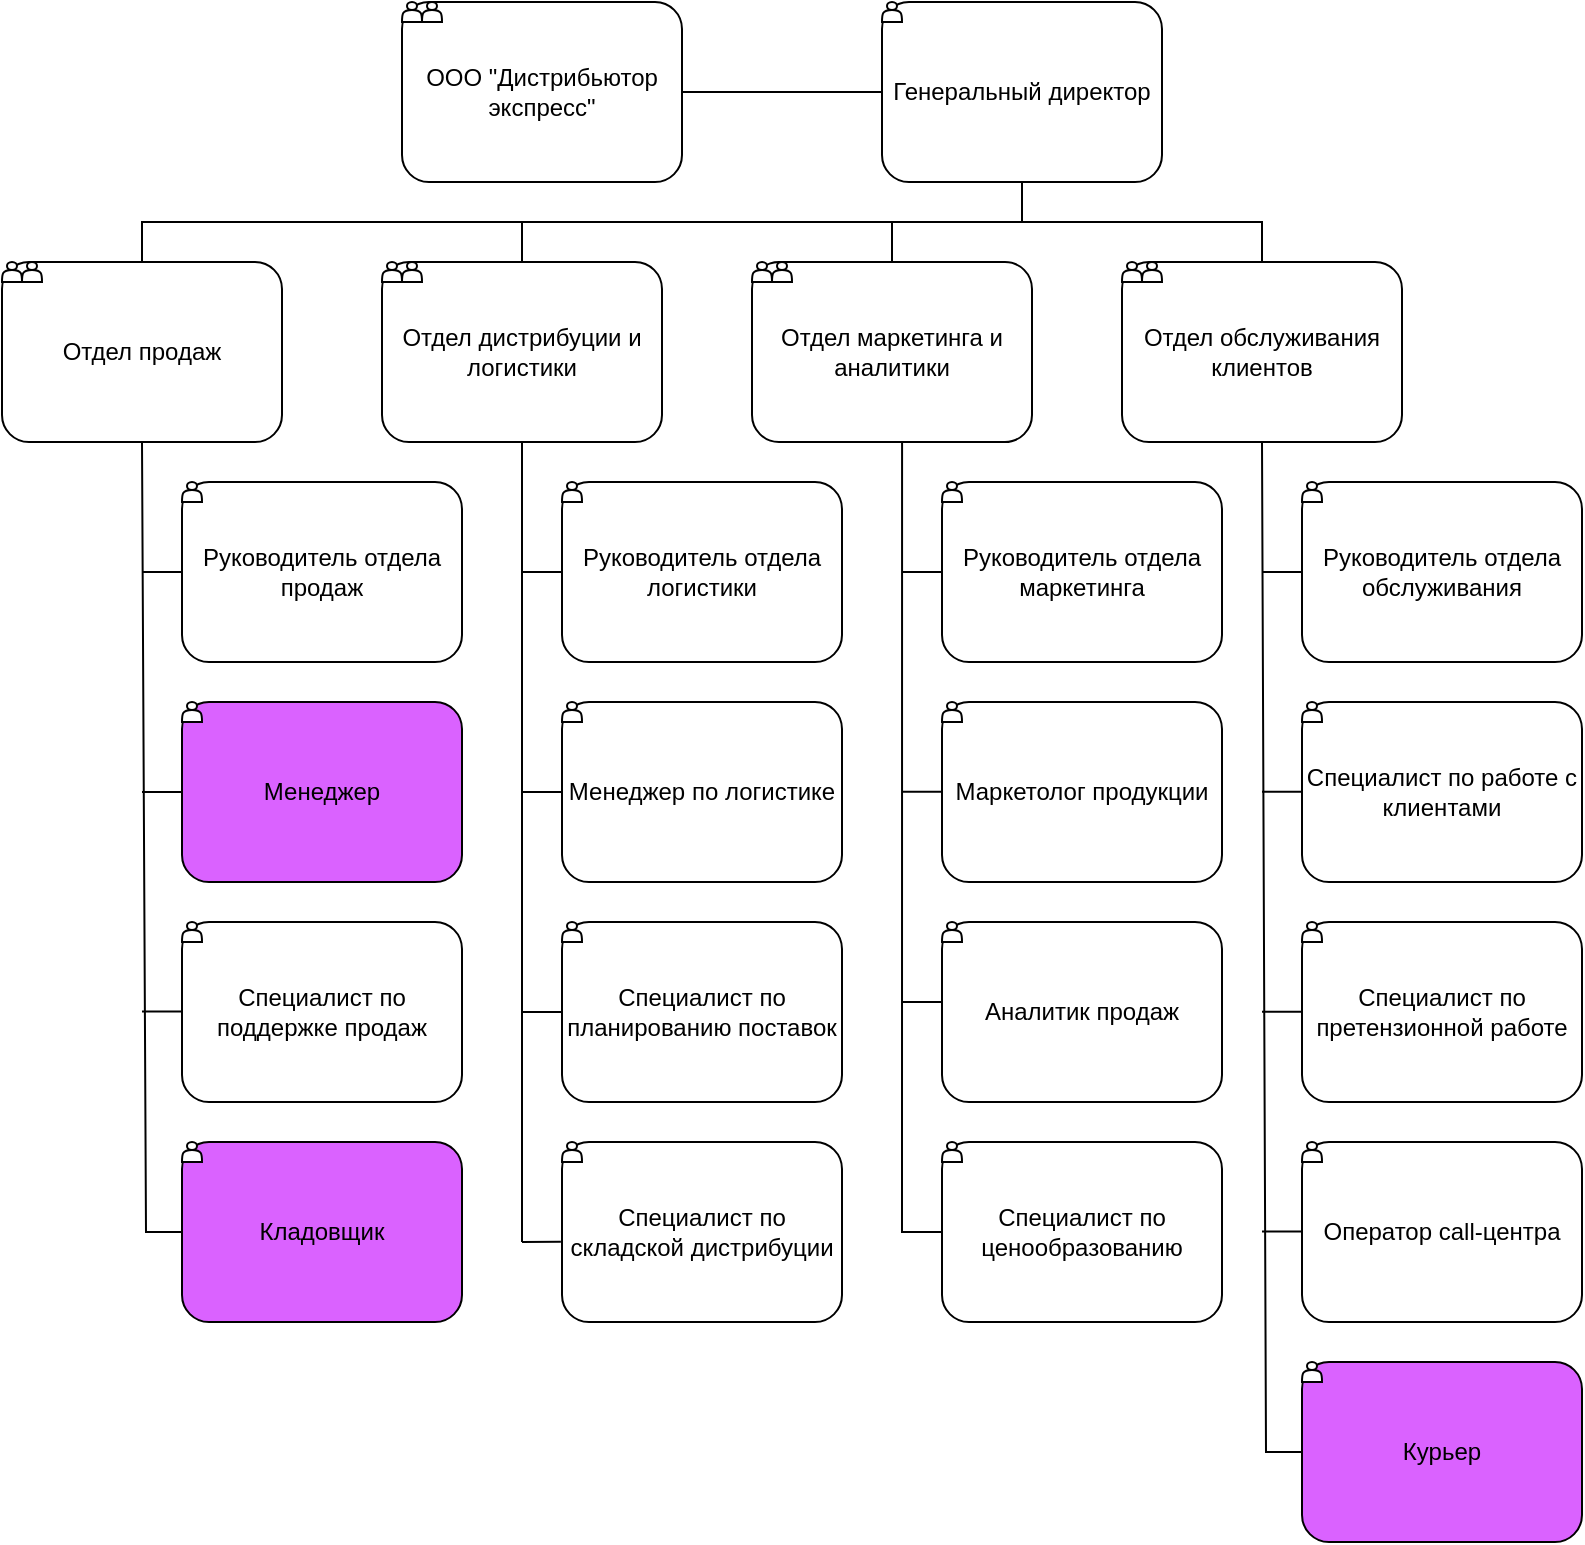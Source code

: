 <mxfile version="28.2.5">
  <diagram name="Страница — 1" id="c6xEdB5K4qL8h1SHKxz1">
    <mxGraphModel dx="1753" dy="818" grid="1" gridSize="10" guides="1" tooltips="1" connect="1" arrows="1" fold="1" page="1" pageScale="1" pageWidth="827" pageHeight="1169" math="0" shadow="0">
      <root>
        <mxCell id="0" />
        <mxCell id="1" parent="0" />
        <mxCell id="CNhippC-PvLOj3uCZCu6-1" value="&lt;div style=&quot;&quot;&gt;&lt;span style=&quot;background-color: transparent; color: light-dark(rgb(0, 0, 0), rgb(255, 255, 255));&quot;&gt;ООО &quot;Дистрибьютор экспресс&quot;&lt;/span&gt;&lt;/div&gt;" style="rounded=1;whiteSpace=wrap;html=1;align=center;" vertex="1" parent="1">
          <mxGeometry x="218" y="80" width="140" height="90" as="geometry" />
        </mxCell>
        <mxCell id="CNhippC-PvLOj3uCZCu6-2" value="" style="shape=actor;whiteSpace=wrap;html=1;" vertex="1" parent="1">
          <mxGeometry x="218" y="80" width="10" height="10" as="geometry" />
        </mxCell>
        <mxCell id="CNhippC-PvLOj3uCZCu6-3" value="&lt;div style=&quot;&quot;&gt;&lt;span style=&quot;background-color: transparent; color: light-dark(rgb(0, 0, 0), rgb(255, 255, 255));&quot;&gt;Генеральный директор&lt;/span&gt;&lt;/div&gt;" style="rounded=1;whiteSpace=wrap;html=1;align=center;" vertex="1" parent="1">
          <mxGeometry x="458" y="80" width="140" height="90" as="geometry" />
        </mxCell>
        <mxCell id="CNhippC-PvLOj3uCZCu6-4" value="" style="shape=actor;whiteSpace=wrap;html=1;" vertex="1" parent="1">
          <mxGeometry x="458" y="80" width="10" height="10" as="geometry" />
        </mxCell>
        <mxCell id="CNhippC-PvLOj3uCZCu6-6" value="" style="endArrow=none;html=1;rounded=0;exitX=1;exitY=0.5;exitDx=0;exitDy=0;entryX=0;entryY=0.5;entryDx=0;entryDy=0;" edge="1" parent="1" source="CNhippC-PvLOj3uCZCu6-1" target="CNhippC-PvLOj3uCZCu6-3">
          <mxGeometry width="50" height="50" relative="1" as="geometry">
            <mxPoint x="398" y="250" as="sourcePoint" />
            <mxPoint x="448" y="200" as="targetPoint" />
          </mxGeometry>
        </mxCell>
        <mxCell id="CNhippC-PvLOj3uCZCu6-7" value="" style="shape=actor;whiteSpace=wrap;html=1;" vertex="1" parent="1">
          <mxGeometry x="228" y="80" width="10" height="10" as="geometry" />
        </mxCell>
        <mxCell id="CNhippC-PvLOj3uCZCu6-9" value="&lt;div style=&quot;&quot;&gt;&lt;span style=&quot;background-color: transparent; color: light-dark(rgb(0, 0, 0), rgb(255, 255, 255));&quot;&gt;Отдел продаж&lt;/span&gt;&lt;/div&gt;" style="rounded=1;whiteSpace=wrap;html=1;align=center;" vertex="1" parent="1">
          <mxGeometry x="18" y="210" width="140" height="90" as="geometry" />
        </mxCell>
        <mxCell id="CNhippC-PvLOj3uCZCu6-10" value="" style="shape=actor;whiteSpace=wrap;html=1;" vertex="1" parent="1">
          <mxGeometry x="18" y="210" width="10" height="10" as="geometry" />
        </mxCell>
        <mxCell id="CNhippC-PvLOj3uCZCu6-11" value="" style="shape=actor;whiteSpace=wrap;html=1;" vertex="1" parent="1">
          <mxGeometry x="28" y="210" width="10" height="10" as="geometry" />
        </mxCell>
        <mxCell id="CNhippC-PvLOj3uCZCu6-12" value="&lt;div style=&quot;&quot;&gt;Руководитель отдела продаж&lt;/div&gt;" style="rounded=1;whiteSpace=wrap;html=1;align=center;" vertex="1" parent="1">
          <mxGeometry x="108" y="320" width="140" height="90" as="geometry" />
        </mxCell>
        <mxCell id="CNhippC-PvLOj3uCZCu6-13" value="" style="shape=actor;whiteSpace=wrap;html=1;" vertex="1" parent="1">
          <mxGeometry x="108" y="320" width="10" height="10" as="geometry" />
        </mxCell>
        <mxCell id="CNhippC-PvLOj3uCZCu6-14" value="&lt;div style=&quot;&quot;&gt;Менеджер&lt;/div&gt;" style="rounded=1;whiteSpace=wrap;html=1;align=center;fillColor=#DA62FF;" vertex="1" parent="1">
          <mxGeometry x="108" y="430" width="140" height="90" as="geometry" />
        </mxCell>
        <mxCell id="CNhippC-PvLOj3uCZCu6-15" value="" style="shape=actor;whiteSpace=wrap;html=1;" vertex="1" parent="1">
          <mxGeometry x="108" y="430" width="10" height="10" as="geometry" />
        </mxCell>
        <mxCell id="CNhippC-PvLOj3uCZCu6-16" value="&lt;div style=&quot;&quot;&gt;Специалист по поддержке продаж&lt;/div&gt;" style="rounded=1;whiteSpace=wrap;html=1;align=center;" vertex="1" parent="1">
          <mxGeometry x="108" y="540" width="140" height="90" as="geometry" />
        </mxCell>
        <mxCell id="CNhippC-PvLOj3uCZCu6-17" value="" style="shape=actor;whiteSpace=wrap;html=1;" vertex="1" parent="1">
          <mxGeometry x="108" y="540" width="10" height="10" as="geometry" />
        </mxCell>
        <mxCell id="CNhippC-PvLOj3uCZCu6-18" value="" style="endArrow=none;html=1;rounded=0;entryX=0.5;entryY=1;entryDx=0;entryDy=0;exitX=0.5;exitY=0;exitDx=0;exitDy=0;" edge="1" parent="1" source="CNhippC-PvLOj3uCZCu6-9" target="CNhippC-PvLOj3uCZCu6-3">
          <mxGeometry width="50" height="50" relative="1" as="geometry">
            <mxPoint x="88" y="190" as="sourcePoint" />
            <mxPoint x="288" y="250" as="targetPoint" />
            <Array as="points">
              <mxPoint x="88" y="190" />
              <mxPoint x="528" y="190" />
            </Array>
          </mxGeometry>
        </mxCell>
        <mxCell id="CNhippC-PvLOj3uCZCu6-19" value="" style="endArrow=none;html=1;rounded=0;entryX=0.5;entryY=1;entryDx=0;entryDy=0;exitX=0;exitY=0.5;exitDx=0;exitDy=0;" edge="1" parent="1" source="CNhippC-PvLOj3uCZCu6-79" target="CNhippC-PvLOj3uCZCu6-9">
          <mxGeometry width="50" height="50" relative="1" as="geometry">
            <mxPoint x="58" y="550" as="sourcePoint" />
            <mxPoint x="288" y="270" as="targetPoint" />
            <Array as="points">
              <mxPoint x="90" y="695" />
            </Array>
          </mxGeometry>
        </mxCell>
        <mxCell id="CNhippC-PvLOj3uCZCu6-20" value="" style="endArrow=none;html=1;rounded=0;entryX=0;entryY=0.5;entryDx=0;entryDy=0;" edge="1" parent="1" target="CNhippC-PvLOj3uCZCu6-12">
          <mxGeometry width="50" height="50" relative="1" as="geometry">
            <mxPoint x="88" y="365" as="sourcePoint" />
            <mxPoint x="388" y="340" as="targetPoint" />
          </mxGeometry>
        </mxCell>
        <mxCell id="CNhippC-PvLOj3uCZCu6-21" value="" style="endArrow=none;html=1;rounded=0;exitX=0;exitY=0.5;exitDx=0;exitDy=0;" edge="1" parent="1" source="CNhippC-PvLOj3uCZCu6-14">
          <mxGeometry width="50" height="50" relative="1" as="geometry">
            <mxPoint x="378" y="530" as="sourcePoint" />
            <mxPoint x="88" y="475" as="targetPoint" />
          </mxGeometry>
        </mxCell>
        <mxCell id="CNhippC-PvLOj3uCZCu6-23" value="&lt;div style=&quot;&quot;&gt;&lt;span style=&quot;background-color: transparent; color: light-dark(rgb(0, 0, 0), rgb(255, 255, 255));&quot;&gt;Отдел дистрибуции и логистики&lt;/span&gt;&lt;/div&gt;" style="rounded=1;whiteSpace=wrap;html=1;align=center;" vertex="1" parent="1">
          <mxGeometry x="208" y="210" width="140" height="90" as="geometry" />
        </mxCell>
        <mxCell id="CNhippC-PvLOj3uCZCu6-24" value="" style="shape=actor;whiteSpace=wrap;html=1;" vertex="1" parent="1">
          <mxGeometry x="208" y="210" width="10" height="10" as="geometry" />
        </mxCell>
        <mxCell id="CNhippC-PvLOj3uCZCu6-25" value="" style="shape=actor;whiteSpace=wrap;html=1;" vertex="1" parent="1">
          <mxGeometry x="218" y="210" width="10" height="10" as="geometry" />
        </mxCell>
        <mxCell id="CNhippC-PvLOj3uCZCu6-26" value="" style="endArrow=none;html=1;rounded=0;entryX=0.5;entryY=0;entryDx=0;entryDy=0;" edge="1" parent="1" target="CNhippC-PvLOj3uCZCu6-23">
          <mxGeometry width="50" height="50" relative="1" as="geometry">
            <mxPoint x="278" y="190" as="sourcePoint" />
            <mxPoint x="428" y="220" as="targetPoint" />
          </mxGeometry>
        </mxCell>
        <mxCell id="CNhippC-PvLOj3uCZCu6-27" value="&lt;div style=&quot;&quot;&gt;Руководитель отдела логистики&lt;/div&gt;" style="rounded=1;whiteSpace=wrap;html=1;align=center;" vertex="1" parent="1">
          <mxGeometry x="298" y="320" width="140" height="90" as="geometry" />
        </mxCell>
        <mxCell id="CNhippC-PvLOj3uCZCu6-28" value="" style="shape=actor;whiteSpace=wrap;html=1;" vertex="1" parent="1">
          <mxGeometry x="298" y="320" width="10" height="10" as="geometry" />
        </mxCell>
        <mxCell id="CNhippC-PvLOj3uCZCu6-29" value="&lt;div style=&quot;&quot;&gt;Менеджер по логистике&lt;/div&gt;" style="rounded=1;whiteSpace=wrap;html=1;align=center;" vertex="1" parent="1">
          <mxGeometry x="298" y="430" width="140" height="90" as="geometry" />
        </mxCell>
        <mxCell id="CNhippC-PvLOj3uCZCu6-30" value="" style="shape=actor;whiteSpace=wrap;html=1;" vertex="1" parent="1">
          <mxGeometry x="298" y="430" width="10" height="10" as="geometry" />
        </mxCell>
        <mxCell id="CNhippC-PvLOj3uCZCu6-31" value="&lt;div style=&quot;&quot;&gt;Специалист по планированию поставок&lt;/div&gt;" style="rounded=1;whiteSpace=wrap;html=1;align=center;" vertex="1" parent="1">
          <mxGeometry x="298" y="540" width="140" height="90" as="geometry" />
        </mxCell>
        <mxCell id="CNhippC-PvLOj3uCZCu6-32" value="" style="shape=actor;whiteSpace=wrap;html=1;" vertex="1" parent="1">
          <mxGeometry x="298" y="540" width="10" height="10" as="geometry" />
        </mxCell>
        <mxCell id="CNhippC-PvLOj3uCZCu6-33" value="" style="endArrow=none;html=1;rounded=0;entryX=0.5;entryY=1;entryDx=0;entryDy=0;exitX=0;exitY=0.5;exitDx=0;exitDy=0;" edge="1" parent="1" source="CNhippC-PvLOj3uCZCu6-31" target="CNhippC-PvLOj3uCZCu6-23">
          <mxGeometry width="50" height="50" relative="1" as="geometry">
            <mxPoint x="448" y="440" as="sourcePoint" />
            <mxPoint x="498" y="390" as="targetPoint" />
            <Array as="points">
              <mxPoint x="278" y="585" />
            </Array>
          </mxGeometry>
        </mxCell>
        <mxCell id="CNhippC-PvLOj3uCZCu6-34" value="" style="endArrow=none;html=1;rounded=0;entryX=0;entryY=0.5;entryDx=0;entryDy=0;" edge="1" parent="1" target="CNhippC-PvLOj3uCZCu6-29">
          <mxGeometry width="50" height="50" relative="1" as="geometry">
            <mxPoint x="278" y="475" as="sourcePoint" />
            <mxPoint x="518" y="340" as="targetPoint" />
          </mxGeometry>
        </mxCell>
        <mxCell id="CNhippC-PvLOj3uCZCu6-35" value="" style="endArrow=none;html=1;rounded=0;entryX=0;entryY=0.5;entryDx=0;entryDy=0;" edge="1" parent="1" target="CNhippC-PvLOj3uCZCu6-27">
          <mxGeometry width="50" height="50" relative="1" as="geometry">
            <mxPoint x="278" y="365" as="sourcePoint" />
            <mxPoint x="568" y="300" as="targetPoint" />
          </mxGeometry>
        </mxCell>
        <mxCell id="CNhippC-PvLOj3uCZCu6-36" value="&lt;div style=&quot;&quot;&gt;Руководитель отдела маркетинга&lt;/div&gt;" style="rounded=1;whiteSpace=wrap;html=1;align=center;" vertex="1" parent="1">
          <mxGeometry x="488" y="320" width="140" height="90" as="geometry" />
        </mxCell>
        <mxCell id="CNhippC-PvLOj3uCZCu6-37" value="" style="shape=actor;whiteSpace=wrap;html=1;" vertex="1" parent="1">
          <mxGeometry x="488" y="320" width="10" height="10" as="geometry" />
        </mxCell>
        <mxCell id="CNhippC-PvLOj3uCZCu6-38" value="&lt;div style=&quot;&quot;&gt;&lt;span style=&quot;background-color: transparent; color: light-dark(rgb(0, 0, 0), rgb(255, 255, 255));&quot;&gt;Отдел маркетинга и аналитики&lt;/span&gt;&lt;/div&gt;" style="rounded=1;whiteSpace=wrap;html=1;align=center;" vertex="1" parent="1">
          <mxGeometry x="393" y="210" width="140" height="90" as="geometry" />
        </mxCell>
        <mxCell id="CNhippC-PvLOj3uCZCu6-39" value="" style="shape=actor;whiteSpace=wrap;html=1;" vertex="1" parent="1">
          <mxGeometry x="393" y="210" width="10" height="10" as="geometry" />
        </mxCell>
        <mxCell id="CNhippC-PvLOj3uCZCu6-40" value="" style="shape=actor;whiteSpace=wrap;html=1;" vertex="1" parent="1">
          <mxGeometry x="403" y="210" width="10" height="10" as="geometry" />
        </mxCell>
        <mxCell id="CNhippC-PvLOj3uCZCu6-41" value="&lt;div style=&quot;&quot;&gt;Маркетолог продукции&lt;/div&gt;" style="rounded=1;whiteSpace=wrap;html=1;align=center;" vertex="1" parent="1">
          <mxGeometry x="488" y="430" width="140" height="90" as="geometry" />
        </mxCell>
        <mxCell id="CNhippC-PvLOj3uCZCu6-42" value="" style="shape=actor;whiteSpace=wrap;html=1;" vertex="1" parent="1">
          <mxGeometry x="488" y="430" width="10" height="10" as="geometry" />
        </mxCell>
        <mxCell id="CNhippC-PvLOj3uCZCu6-43" value="" style="endArrow=none;html=1;rounded=0;entryX=0.536;entryY=1;entryDx=0;entryDy=0;exitX=0;exitY=0.5;exitDx=0;exitDy=0;entryPerimeter=0;" edge="1" parent="1" source="CNhippC-PvLOj3uCZCu6-50" target="CNhippC-PvLOj3uCZCu6-38">
          <mxGeometry width="50" height="50" relative="1" as="geometry">
            <mxPoint x="678" y="320" as="sourcePoint" />
            <mxPoint x="728" y="270" as="targetPoint" />
            <Array as="points">
              <mxPoint x="468" y="695" />
            </Array>
          </mxGeometry>
        </mxCell>
        <mxCell id="CNhippC-PvLOj3uCZCu6-44" value="&lt;div style=&quot;&quot;&gt;Специалист по складской дистрибуции&lt;/div&gt;" style="rounded=1;whiteSpace=wrap;html=1;align=center;" vertex="1" parent="1">
          <mxGeometry x="298" y="650" width="140" height="90" as="geometry" />
        </mxCell>
        <mxCell id="CNhippC-PvLOj3uCZCu6-45" value="" style="shape=actor;whiteSpace=wrap;html=1;" vertex="1" parent="1">
          <mxGeometry x="298" y="650" width="10" height="10" as="geometry" />
        </mxCell>
        <mxCell id="CNhippC-PvLOj3uCZCu6-46" value="" style="endArrow=none;html=1;rounded=0;entryX=-0.004;entryY=0.554;entryDx=0;entryDy=0;entryPerimeter=0;" edge="1" parent="1" target="CNhippC-PvLOj3uCZCu6-44">
          <mxGeometry width="50" height="50" relative="1" as="geometry">
            <mxPoint x="278" y="700" as="sourcePoint" />
            <mxPoint x="248" y="730" as="targetPoint" />
            <Array as="points" />
          </mxGeometry>
        </mxCell>
        <mxCell id="CNhippC-PvLOj3uCZCu6-47" value="" style="endArrow=none;html=1;rounded=0;" edge="1" parent="1">
          <mxGeometry width="50" height="50" relative="1" as="geometry">
            <mxPoint x="278" y="580" as="sourcePoint" />
            <mxPoint x="278" y="700" as="targetPoint" />
          </mxGeometry>
        </mxCell>
        <mxCell id="CNhippC-PvLOj3uCZCu6-48" value="&lt;div style=&quot;&quot;&gt;Аналитик продаж&lt;/div&gt;" style="rounded=1;whiteSpace=wrap;html=1;align=center;" vertex="1" parent="1">
          <mxGeometry x="488" y="540" width="140" height="90" as="geometry" />
        </mxCell>
        <mxCell id="CNhippC-PvLOj3uCZCu6-49" value="" style="shape=actor;whiteSpace=wrap;html=1;" vertex="1" parent="1">
          <mxGeometry x="488" y="540" width="10" height="10" as="geometry" />
        </mxCell>
        <mxCell id="CNhippC-PvLOj3uCZCu6-50" value="&lt;div style=&quot;&quot;&gt;Специалист по ценообразованию&lt;/div&gt;" style="rounded=1;whiteSpace=wrap;html=1;align=center;" vertex="1" parent="1">
          <mxGeometry x="488" y="650" width="140" height="90" as="geometry" />
        </mxCell>
        <mxCell id="CNhippC-PvLOj3uCZCu6-51" value="" style="shape=actor;whiteSpace=wrap;html=1;" vertex="1" parent="1">
          <mxGeometry x="488" y="650" width="10" height="10" as="geometry" />
        </mxCell>
        <mxCell id="CNhippC-PvLOj3uCZCu6-55" value="&lt;div style=&quot;&quot;&gt;&lt;span style=&quot;background-color: transparent; color: light-dark(rgb(0, 0, 0), rgb(255, 255, 255));&quot;&gt;Отдел обслуживания клиентов&lt;/span&gt;&lt;/div&gt;" style="rounded=1;whiteSpace=wrap;html=1;align=center;" vertex="1" parent="1">
          <mxGeometry x="578" y="210" width="140" height="90" as="geometry" />
        </mxCell>
        <mxCell id="CNhippC-PvLOj3uCZCu6-56" value="" style="shape=actor;whiteSpace=wrap;html=1;" vertex="1" parent="1">
          <mxGeometry x="578" y="210" width="10" height="10" as="geometry" />
        </mxCell>
        <mxCell id="CNhippC-PvLOj3uCZCu6-57" value="" style="shape=actor;whiteSpace=wrap;html=1;" vertex="1" parent="1">
          <mxGeometry x="588" y="210" width="10" height="10" as="geometry" />
        </mxCell>
        <mxCell id="CNhippC-PvLOj3uCZCu6-58" value="&lt;div style=&quot;&quot;&gt;Руководитель отдела обслуживания&lt;/div&gt;" style="rounded=1;whiteSpace=wrap;html=1;align=center;" vertex="1" parent="1">
          <mxGeometry x="668" y="320" width="140" height="90" as="geometry" />
        </mxCell>
        <mxCell id="CNhippC-PvLOj3uCZCu6-59" value="" style="shape=actor;whiteSpace=wrap;html=1;" vertex="1" parent="1">
          <mxGeometry x="668" y="320" width="10" height="10" as="geometry" />
        </mxCell>
        <mxCell id="CNhippC-PvLOj3uCZCu6-60" value="" style="endArrow=none;html=1;rounded=0;entryX=0;entryY=0.5;entryDx=0;entryDy=0;" edge="1" parent="1" target="CNhippC-PvLOj3uCZCu6-58">
          <mxGeometry width="50" height="50" relative="1" as="geometry">
            <mxPoint x="648" y="365" as="sourcePoint" />
            <mxPoint x="698" y="370" as="targetPoint" />
          </mxGeometry>
        </mxCell>
        <mxCell id="CNhippC-PvLOj3uCZCu6-61" value="&lt;div style=&quot;&quot;&gt;Специалист по работе с клиентами&lt;/div&gt;" style="rounded=1;whiteSpace=wrap;html=1;align=center;" vertex="1" parent="1">
          <mxGeometry x="668" y="430" width="140" height="90" as="geometry" />
        </mxCell>
        <mxCell id="CNhippC-PvLOj3uCZCu6-62" value="" style="shape=actor;whiteSpace=wrap;html=1;" vertex="1" parent="1">
          <mxGeometry x="668" y="430" width="10" height="10" as="geometry" />
        </mxCell>
        <mxCell id="CNhippC-PvLOj3uCZCu6-63" value="&lt;div style=&quot;&quot;&gt;Специалист по претензионной работе&lt;/div&gt;" style="rounded=1;whiteSpace=wrap;html=1;align=center;" vertex="1" parent="1">
          <mxGeometry x="668" y="540" width="140" height="90" as="geometry" />
        </mxCell>
        <mxCell id="CNhippC-PvLOj3uCZCu6-64" value="" style="shape=actor;whiteSpace=wrap;html=1;" vertex="1" parent="1">
          <mxGeometry x="668" y="540" width="10" height="10" as="geometry" />
        </mxCell>
        <mxCell id="CNhippC-PvLOj3uCZCu6-65" value="&lt;div style=&quot;&quot;&gt;Оператор call-центра&lt;/div&gt;" style="rounded=1;whiteSpace=wrap;html=1;align=center;" vertex="1" parent="1">
          <mxGeometry x="668" y="650" width="140" height="90" as="geometry" />
        </mxCell>
        <mxCell id="CNhippC-PvLOj3uCZCu6-66" value="" style="shape=actor;whiteSpace=wrap;html=1;" vertex="1" parent="1">
          <mxGeometry x="668" y="650" width="10" height="10" as="geometry" />
        </mxCell>
        <mxCell id="CNhippC-PvLOj3uCZCu6-67" value="" style="endArrow=none;html=1;rounded=0;entryX=0.5;entryY=1;entryDx=0;entryDy=0;exitX=0;exitY=0.5;exitDx=0;exitDy=0;" edge="1" parent="1" source="CNhippC-PvLOj3uCZCu6-83" target="CNhippC-PvLOj3uCZCu6-55">
          <mxGeometry width="50" height="50" relative="1" as="geometry">
            <mxPoint x="738" y="310" as="sourcePoint" />
            <mxPoint x="788" y="260" as="targetPoint" />
            <Array as="points">
              <mxPoint x="650" y="805" />
            </Array>
          </mxGeometry>
        </mxCell>
        <mxCell id="CNhippC-PvLOj3uCZCu6-68" value="" style="endArrow=none;html=1;rounded=0;exitX=0.5;exitY=0;exitDx=0;exitDy=0;" edge="1" parent="1" source="CNhippC-PvLOj3uCZCu6-38">
          <mxGeometry width="50" height="50" relative="1" as="geometry">
            <mxPoint x="688" y="160" as="sourcePoint" />
            <mxPoint x="463" y="190" as="targetPoint" />
          </mxGeometry>
        </mxCell>
        <mxCell id="CNhippC-PvLOj3uCZCu6-69" value="" style="endArrow=none;html=1;rounded=0;entryX=0.5;entryY=1;entryDx=0;entryDy=0;exitX=0.5;exitY=0;exitDx=0;exitDy=0;" edge="1" parent="1" source="CNhippC-PvLOj3uCZCu6-55" target="CNhippC-PvLOj3uCZCu6-3">
          <mxGeometry width="50" height="50" relative="1" as="geometry">
            <mxPoint x="718" y="200" as="sourcePoint" />
            <mxPoint x="768" y="150" as="targetPoint" />
            <Array as="points">
              <mxPoint x="648" y="190" />
              <mxPoint x="528" y="190" />
            </Array>
          </mxGeometry>
        </mxCell>
        <mxCell id="CNhippC-PvLOj3uCZCu6-72" value="" style="endArrow=none;html=1;rounded=0;entryX=0;entryY=0.5;entryDx=0;entryDy=0;" edge="1" parent="1" target="CNhippC-PvLOj3uCZCu6-36">
          <mxGeometry width="50" height="50" relative="1" as="geometry">
            <mxPoint x="468" y="365" as="sourcePoint" />
            <mxPoint x="508" y="360" as="targetPoint" />
          </mxGeometry>
        </mxCell>
        <mxCell id="CNhippC-PvLOj3uCZCu6-73" value="" style="endArrow=none;html=1;rounded=0;entryX=0;entryY=0.5;entryDx=0;entryDy=0;" edge="1" parent="1">
          <mxGeometry width="50" height="50" relative="1" as="geometry">
            <mxPoint x="468" y="474.86" as="sourcePoint" />
            <mxPoint x="488" y="474.86" as="targetPoint" />
          </mxGeometry>
        </mxCell>
        <mxCell id="CNhippC-PvLOj3uCZCu6-74" value="" style="endArrow=none;html=1;rounded=0;entryX=0;entryY=0.5;entryDx=0;entryDy=0;" edge="1" parent="1">
          <mxGeometry width="50" height="50" relative="1" as="geometry">
            <mxPoint x="468" y="580" as="sourcePoint" />
            <mxPoint x="488" y="580" as="targetPoint" />
          </mxGeometry>
        </mxCell>
        <mxCell id="CNhippC-PvLOj3uCZCu6-75" value="" style="endArrow=none;html=1;rounded=0;entryX=0;entryY=0.5;entryDx=0;entryDy=0;" edge="1" parent="1">
          <mxGeometry width="50" height="50" relative="1" as="geometry">
            <mxPoint x="648" y="474.86" as="sourcePoint" />
            <mxPoint x="668" y="474.86" as="targetPoint" />
          </mxGeometry>
        </mxCell>
        <mxCell id="CNhippC-PvLOj3uCZCu6-76" value="" style="endArrow=none;html=1;rounded=0;entryX=0;entryY=0.5;entryDx=0;entryDy=0;" edge="1" parent="1">
          <mxGeometry width="50" height="50" relative="1" as="geometry">
            <mxPoint x="648" y="584.86" as="sourcePoint" />
            <mxPoint x="668" y="584.86" as="targetPoint" />
          </mxGeometry>
        </mxCell>
        <mxCell id="CNhippC-PvLOj3uCZCu6-79" value="&lt;div style=&quot;&quot;&gt;Кладовщик&lt;/div&gt;" style="rounded=1;whiteSpace=wrap;html=1;align=center;fillColor=#DA62FF;" vertex="1" parent="1">
          <mxGeometry x="108" y="650" width="140" height="90" as="geometry" />
        </mxCell>
        <mxCell id="CNhippC-PvLOj3uCZCu6-81" value="" style="endArrow=none;html=1;rounded=0;exitX=0;exitY=0.5;exitDx=0;exitDy=0;" edge="1" parent="1">
          <mxGeometry width="50" height="50" relative="1" as="geometry">
            <mxPoint x="108" y="584.78" as="sourcePoint" />
            <mxPoint x="88" y="584.78" as="targetPoint" />
          </mxGeometry>
        </mxCell>
        <mxCell id="CNhippC-PvLOj3uCZCu6-82" value="" style="shape=actor;whiteSpace=wrap;html=1;" vertex="1" parent="1">
          <mxGeometry x="108" y="650" width="10" height="10" as="geometry" />
        </mxCell>
        <mxCell id="CNhippC-PvLOj3uCZCu6-83" value="&lt;div style=&quot;&quot;&gt;Курьер&lt;/div&gt;" style="rounded=1;whiteSpace=wrap;html=1;align=center;fillColor=#DA62FF;" vertex="1" parent="1">
          <mxGeometry x="668" y="760" width="140" height="90" as="geometry" />
        </mxCell>
        <mxCell id="CNhippC-PvLOj3uCZCu6-84" value="" style="shape=actor;whiteSpace=wrap;html=1;" vertex="1" parent="1">
          <mxGeometry x="668" y="760" width="10" height="10" as="geometry" />
        </mxCell>
        <mxCell id="CNhippC-PvLOj3uCZCu6-85" value="" style="endArrow=none;html=1;rounded=0;entryX=0;entryY=0.5;entryDx=0;entryDy=0;" edge="1" parent="1">
          <mxGeometry width="50" height="50" relative="1" as="geometry">
            <mxPoint x="648" y="694.78" as="sourcePoint" />
            <mxPoint x="668" y="694.78" as="targetPoint" />
          </mxGeometry>
        </mxCell>
      </root>
    </mxGraphModel>
  </diagram>
</mxfile>
